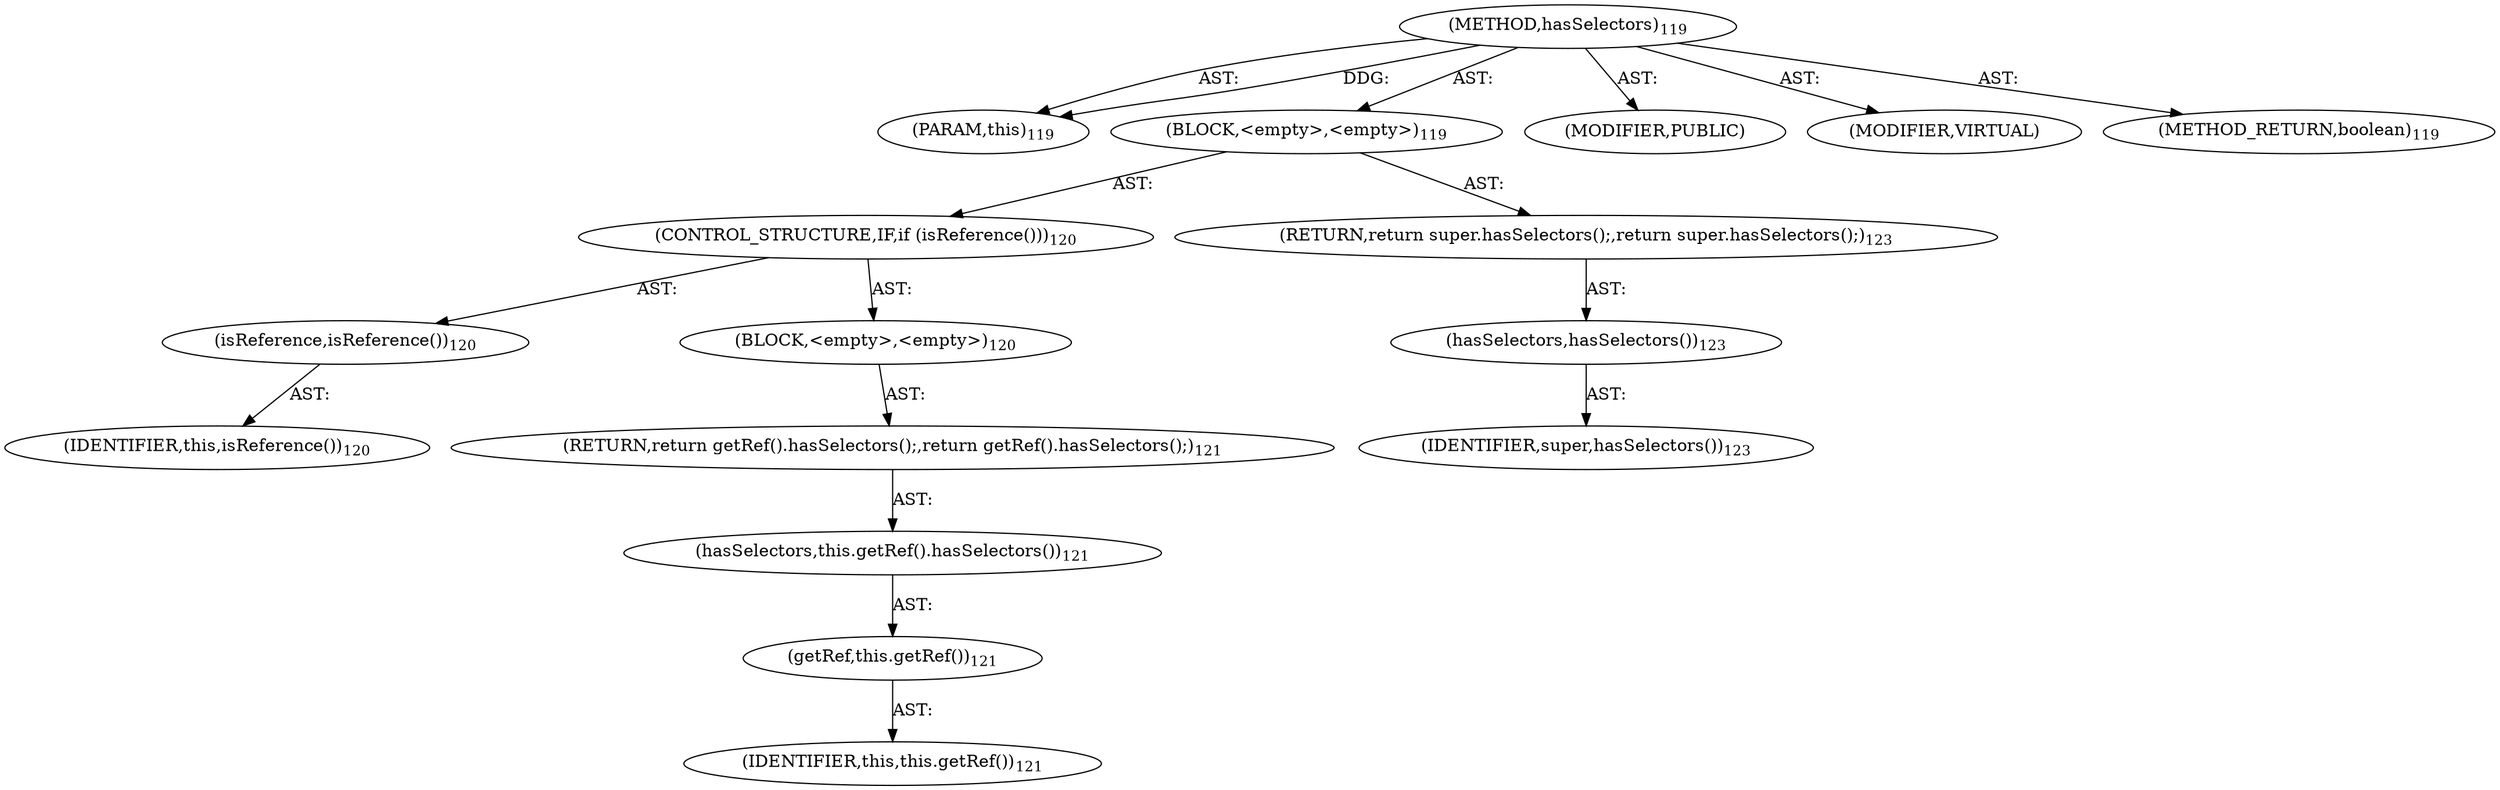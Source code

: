 digraph "hasSelectors" {  
"111669149699" [label = <(METHOD,hasSelectors)<SUB>119</SUB>> ]
"115964116994" [label = <(PARAM,this)<SUB>119</SUB>> ]
"25769803782" [label = <(BLOCK,&lt;empty&gt;,&lt;empty&gt;)<SUB>119</SUB>> ]
"47244640259" [label = <(CONTROL_STRUCTURE,IF,if (isReference()))<SUB>120</SUB>> ]
"30064771096" [label = <(isReference,isReference())<SUB>120</SUB>> ]
"68719476739" [label = <(IDENTIFIER,this,isReference())<SUB>120</SUB>> ]
"25769803783" [label = <(BLOCK,&lt;empty&gt;,&lt;empty&gt;)<SUB>120</SUB>> ]
"146028888066" [label = <(RETURN,return getRef().hasSelectors();,return getRef().hasSelectors();)<SUB>121</SUB>> ]
"30064771097" [label = <(hasSelectors,this.getRef().hasSelectors())<SUB>121</SUB>> ]
"30064771098" [label = <(getRef,this.getRef())<SUB>121</SUB>> ]
"68719476740" [label = <(IDENTIFIER,this,this.getRef())<SUB>121</SUB>> ]
"146028888067" [label = <(RETURN,return super.hasSelectors();,return super.hasSelectors();)<SUB>123</SUB>> ]
"30064771099" [label = <(hasSelectors,hasSelectors())<SUB>123</SUB>> ]
"68719476776" [label = <(IDENTIFIER,super,hasSelectors())<SUB>123</SUB>> ]
"133143986184" [label = <(MODIFIER,PUBLIC)> ]
"133143986185" [label = <(MODIFIER,VIRTUAL)> ]
"128849018883" [label = <(METHOD_RETURN,boolean)<SUB>119</SUB>> ]
  "111669149699" -> "115964116994"  [ label = "AST: "] 
  "111669149699" -> "25769803782"  [ label = "AST: "] 
  "111669149699" -> "133143986184"  [ label = "AST: "] 
  "111669149699" -> "133143986185"  [ label = "AST: "] 
  "111669149699" -> "128849018883"  [ label = "AST: "] 
  "25769803782" -> "47244640259"  [ label = "AST: "] 
  "25769803782" -> "146028888067"  [ label = "AST: "] 
  "47244640259" -> "30064771096"  [ label = "AST: "] 
  "47244640259" -> "25769803783"  [ label = "AST: "] 
  "30064771096" -> "68719476739"  [ label = "AST: "] 
  "25769803783" -> "146028888066"  [ label = "AST: "] 
  "146028888066" -> "30064771097"  [ label = "AST: "] 
  "30064771097" -> "30064771098"  [ label = "AST: "] 
  "30064771098" -> "68719476740"  [ label = "AST: "] 
  "146028888067" -> "30064771099"  [ label = "AST: "] 
  "30064771099" -> "68719476776"  [ label = "AST: "] 
  "111669149699" -> "115964116994"  [ label = "DDG: "] 
}
